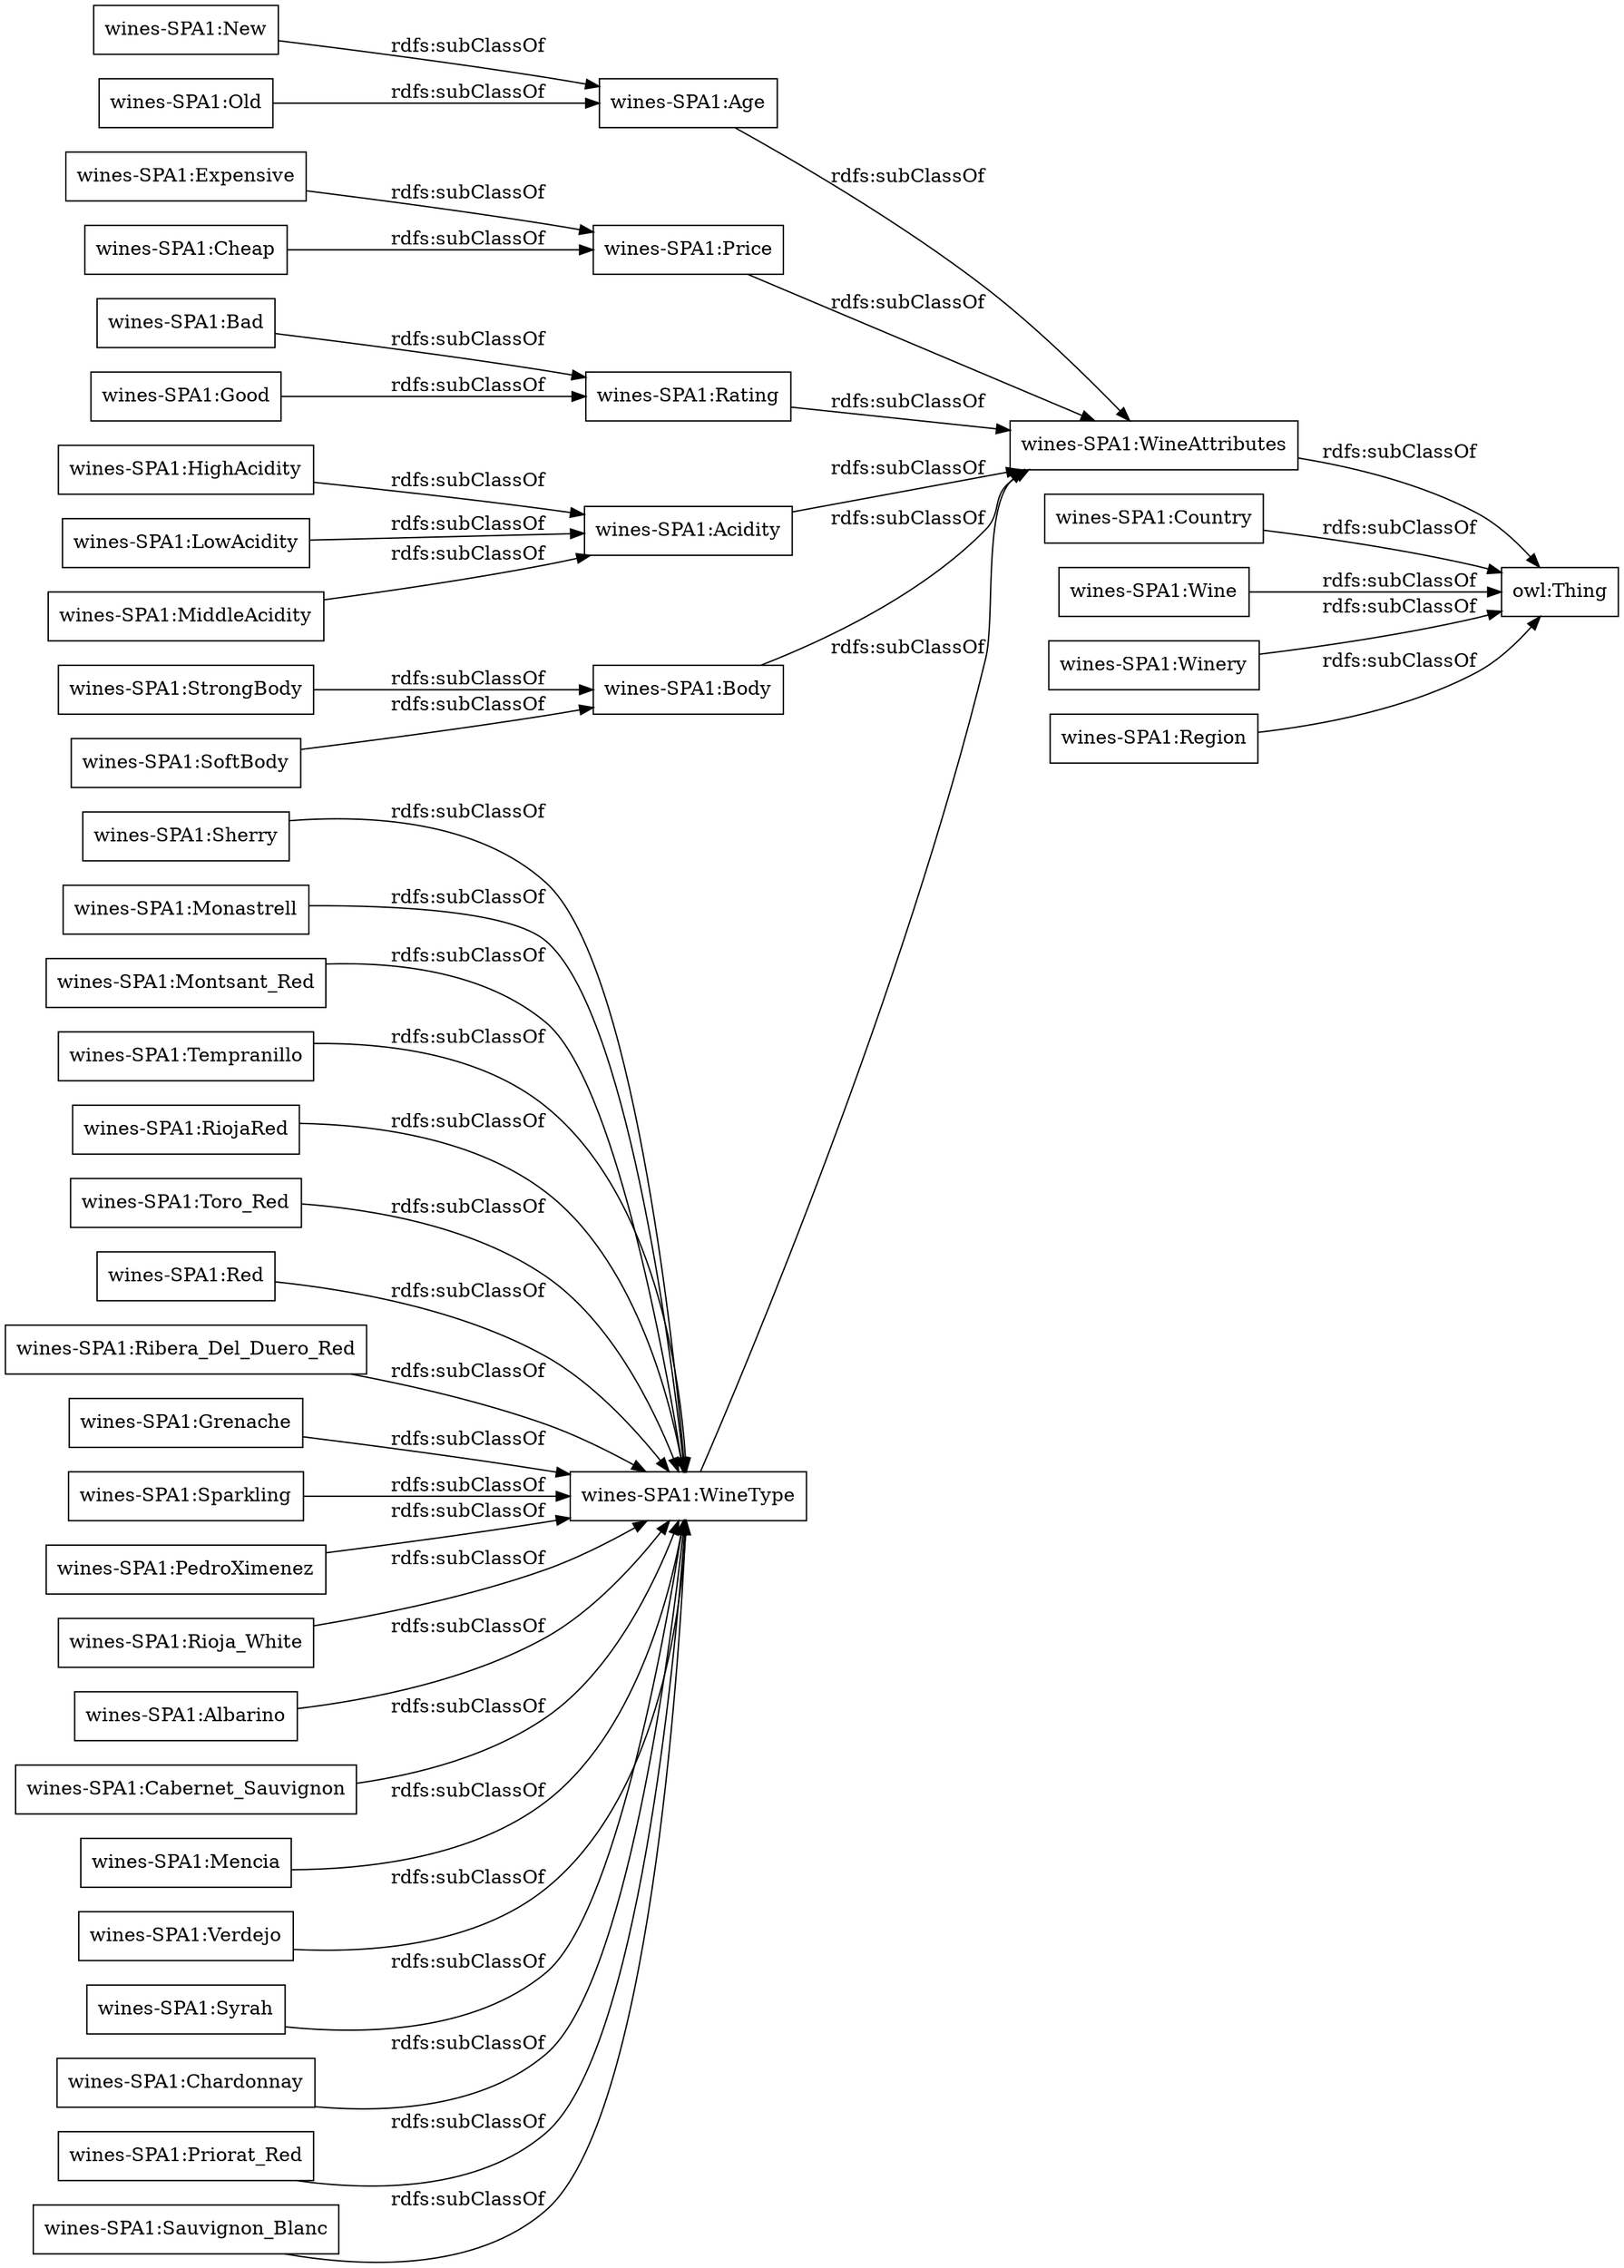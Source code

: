 digraph ar2dtool_diagram { 
rankdir=LR;
size="1000"
node [shape = rectangle, color="black"]; "wines-SPA1:Sherry" "wines-SPA1:Albarino" "wines-SPA1:Cabernet_Sauvignon" "wines-SPA1:Age" "wines-SPA1:Price" "wines-SPA1:Mencia" "wines-SPA1:Country" "wines-SPA1:Verdejo" "wines-SPA1:Syrah" "wines-SPA1:Wine" "wines-SPA1:Chardonnay" "wines-SPA1:LowAcidity" "wines-SPA1:Cheap" "wines-SPA1:Expensive" "wines-SPA1:Priorat_Red" "wines-SPA1:Sauvignon_Blanc" "wines-SPA1:Monastrell" "wines-SPA1:Montsant_Red" "wines-SPA1:Tempranillo" "wines-SPA1:Rating" "wines-SPA1:Winery" "wines-SPA1:RiojaRed" "wines-SPA1:Good" "wines-SPA1:Region" "wines-SPA1:WineType" "wines-SPA1:Toro_Red" "wines-SPA1:SoftBody" "wines-SPA1:Old" "wines-SPA1:Acidity" "wines-SPA1:New" "wines-SPA1:Red" "wines-SPA1:Ribera_Del_Duero_Red" "wines-SPA1:Grenache" "wines-SPA1:Sparkling" "wines-SPA1:Body" "wines-SPA1:MiddleAcidity" "wines-SPA1:StrongBody" "wines-SPA1:Bad" "wines-SPA1:PedroXimenez" "wines-SPA1:WineAttributes" "wines-SPA1:HighAcidity" "wines-SPA1:Rioja_White" ; /*classes style*/
	"wines-SPA1:Expensive" -> "wines-SPA1:Price" [ label = "rdfs:subClassOf" ];
	"wines-SPA1:Winery" -> "owl:Thing" [ label = "rdfs:subClassOf" ];
	"wines-SPA1:Monastrell" -> "wines-SPA1:WineType" [ label = "rdfs:subClassOf" ];
	"wines-SPA1:LowAcidity" -> "wines-SPA1:Acidity" [ label = "rdfs:subClassOf" ];
	"wines-SPA1:Toro_Red" -> "wines-SPA1:WineType" [ label = "rdfs:subClassOf" ];
	"wines-SPA1:Body" -> "wines-SPA1:WineAttributes" [ label = "rdfs:subClassOf" ];
	"wines-SPA1:Sherry" -> "wines-SPA1:WineType" [ label = "rdfs:subClassOf" ];
	"wines-SPA1:New" -> "wines-SPA1:Age" [ label = "rdfs:subClassOf" ];
	"wines-SPA1:Price" -> "wines-SPA1:WineAttributes" [ label = "rdfs:subClassOf" ];
	"wines-SPA1:Priorat_Red" -> "wines-SPA1:WineType" [ label = "rdfs:subClassOf" ];
	"wines-SPA1:Wine" -> "owl:Thing" [ label = "rdfs:subClassOf" ];
	"wines-SPA1:Ribera_Del_Duero_Red" -> "wines-SPA1:WineType" [ label = "rdfs:subClassOf" ];
	"wines-SPA1:Albarino" -> "wines-SPA1:WineType" [ label = "rdfs:subClassOf" ];
	"wines-SPA1:PedroXimenez" -> "wines-SPA1:WineType" [ label = "rdfs:subClassOf" ];
	"wines-SPA1:Good" -> "wines-SPA1:Rating" [ label = "rdfs:subClassOf" ];
	"wines-SPA1:Acidity" -> "wines-SPA1:WineAttributes" [ label = "rdfs:subClassOf" ];
	"wines-SPA1:Old" -> "wines-SPA1:Age" [ label = "rdfs:subClassOf" ];
	"wines-SPA1:Region" -> "owl:Thing" [ label = "rdfs:subClassOf" ];
	"wines-SPA1:HighAcidity" -> "wines-SPA1:Acidity" [ label = "rdfs:subClassOf" ];
	"wines-SPA1:Montsant_Red" -> "wines-SPA1:WineType" [ label = "rdfs:subClassOf" ];
	"wines-SPA1:Cheap" -> "wines-SPA1:Price" [ label = "rdfs:subClassOf" ];
	"wines-SPA1:Red" -> "wines-SPA1:WineType" [ label = "rdfs:subClassOf" ];
	"wines-SPA1:StrongBody" -> "wines-SPA1:Body" [ label = "rdfs:subClassOf" ];
	"wines-SPA1:Chardonnay" -> "wines-SPA1:WineType" [ label = "rdfs:subClassOf" ];
	"wines-SPA1:SoftBody" -> "wines-SPA1:Body" [ label = "rdfs:subClassOf" ];
	"wines-SPA1:Tempranillo" -> "wines-SPA1:WineType" [ label = "rdfs:subClassOf" ];
	"wines-SPA1:Mencia" -> "wines-SPA1:WineType" [ label = "rdfs:subClassOf" ];
	"wines-SPA1:WineAttributes" -> "owl:Thing" [ label = "rdfs:subClassOf" ];
	"wines-SPA1:Country" -> "owl:Thing" [ label = "rdfs:subClassOf" ];
	"wines-SPA1:Sparkling" -> "wines-SPA1:WineType" [ label = "rdfs:subClassOf" ];
	"wines-SPA1:Sauvignon_Blanc" -> "wines-SPA1:WineType" [ label = "rdfs:subClassOf" ];
	"wines-SPA1:Verdejo" -> "wines-SPA1:WineType" [ label = "rdfs:subClassOf" ];
	"wines-SPA1:Cabernet_Sauvignon" -> "wines-SPA1:WineType" [ label = "rdfs:subClassOf" ];
	"wines-SPA1:Grenache" -> "wines-SPA1:WineType" [ label = "rdfs:subClassOf" ];
	"wines-SPA1:WineType" -> "wines-SPA1:WineAttributes" [ label = "rdfs:subClassOf" ];
	"wines-SPA1:Syrah" -> "wines-SPA1:WineType" [ label = "rdfs:subClassOf" ];
	"wines-SPA1:Bad" -> "wines-SPA1:Rating" [ label = "rdfs:subClassOf" ];
	"wines-SPA1:Rating" -> "wines-SPA1:WineAttributes" [ label = "rdfs:subClassOf" ];
	"wines-SPA1:RiojaRed" -> "wines-SPA1:WineType" [ label = "rdfs:subClassOf" ];
	"wines-SPA1:Rioja_White" -> "wines-SPA1:WineType" [ label = "rdfs:subClassOf" ];
	"wines-SPA1:MiddleAcidity" -> "wines-SPA1:Acidity" [ label = "rdfs:subClassOf" ];
	"wines-SPA1:Age" -> "wines-SPA1:WineAttributes" [ label = "rdfs:subClassOf" ];

}
